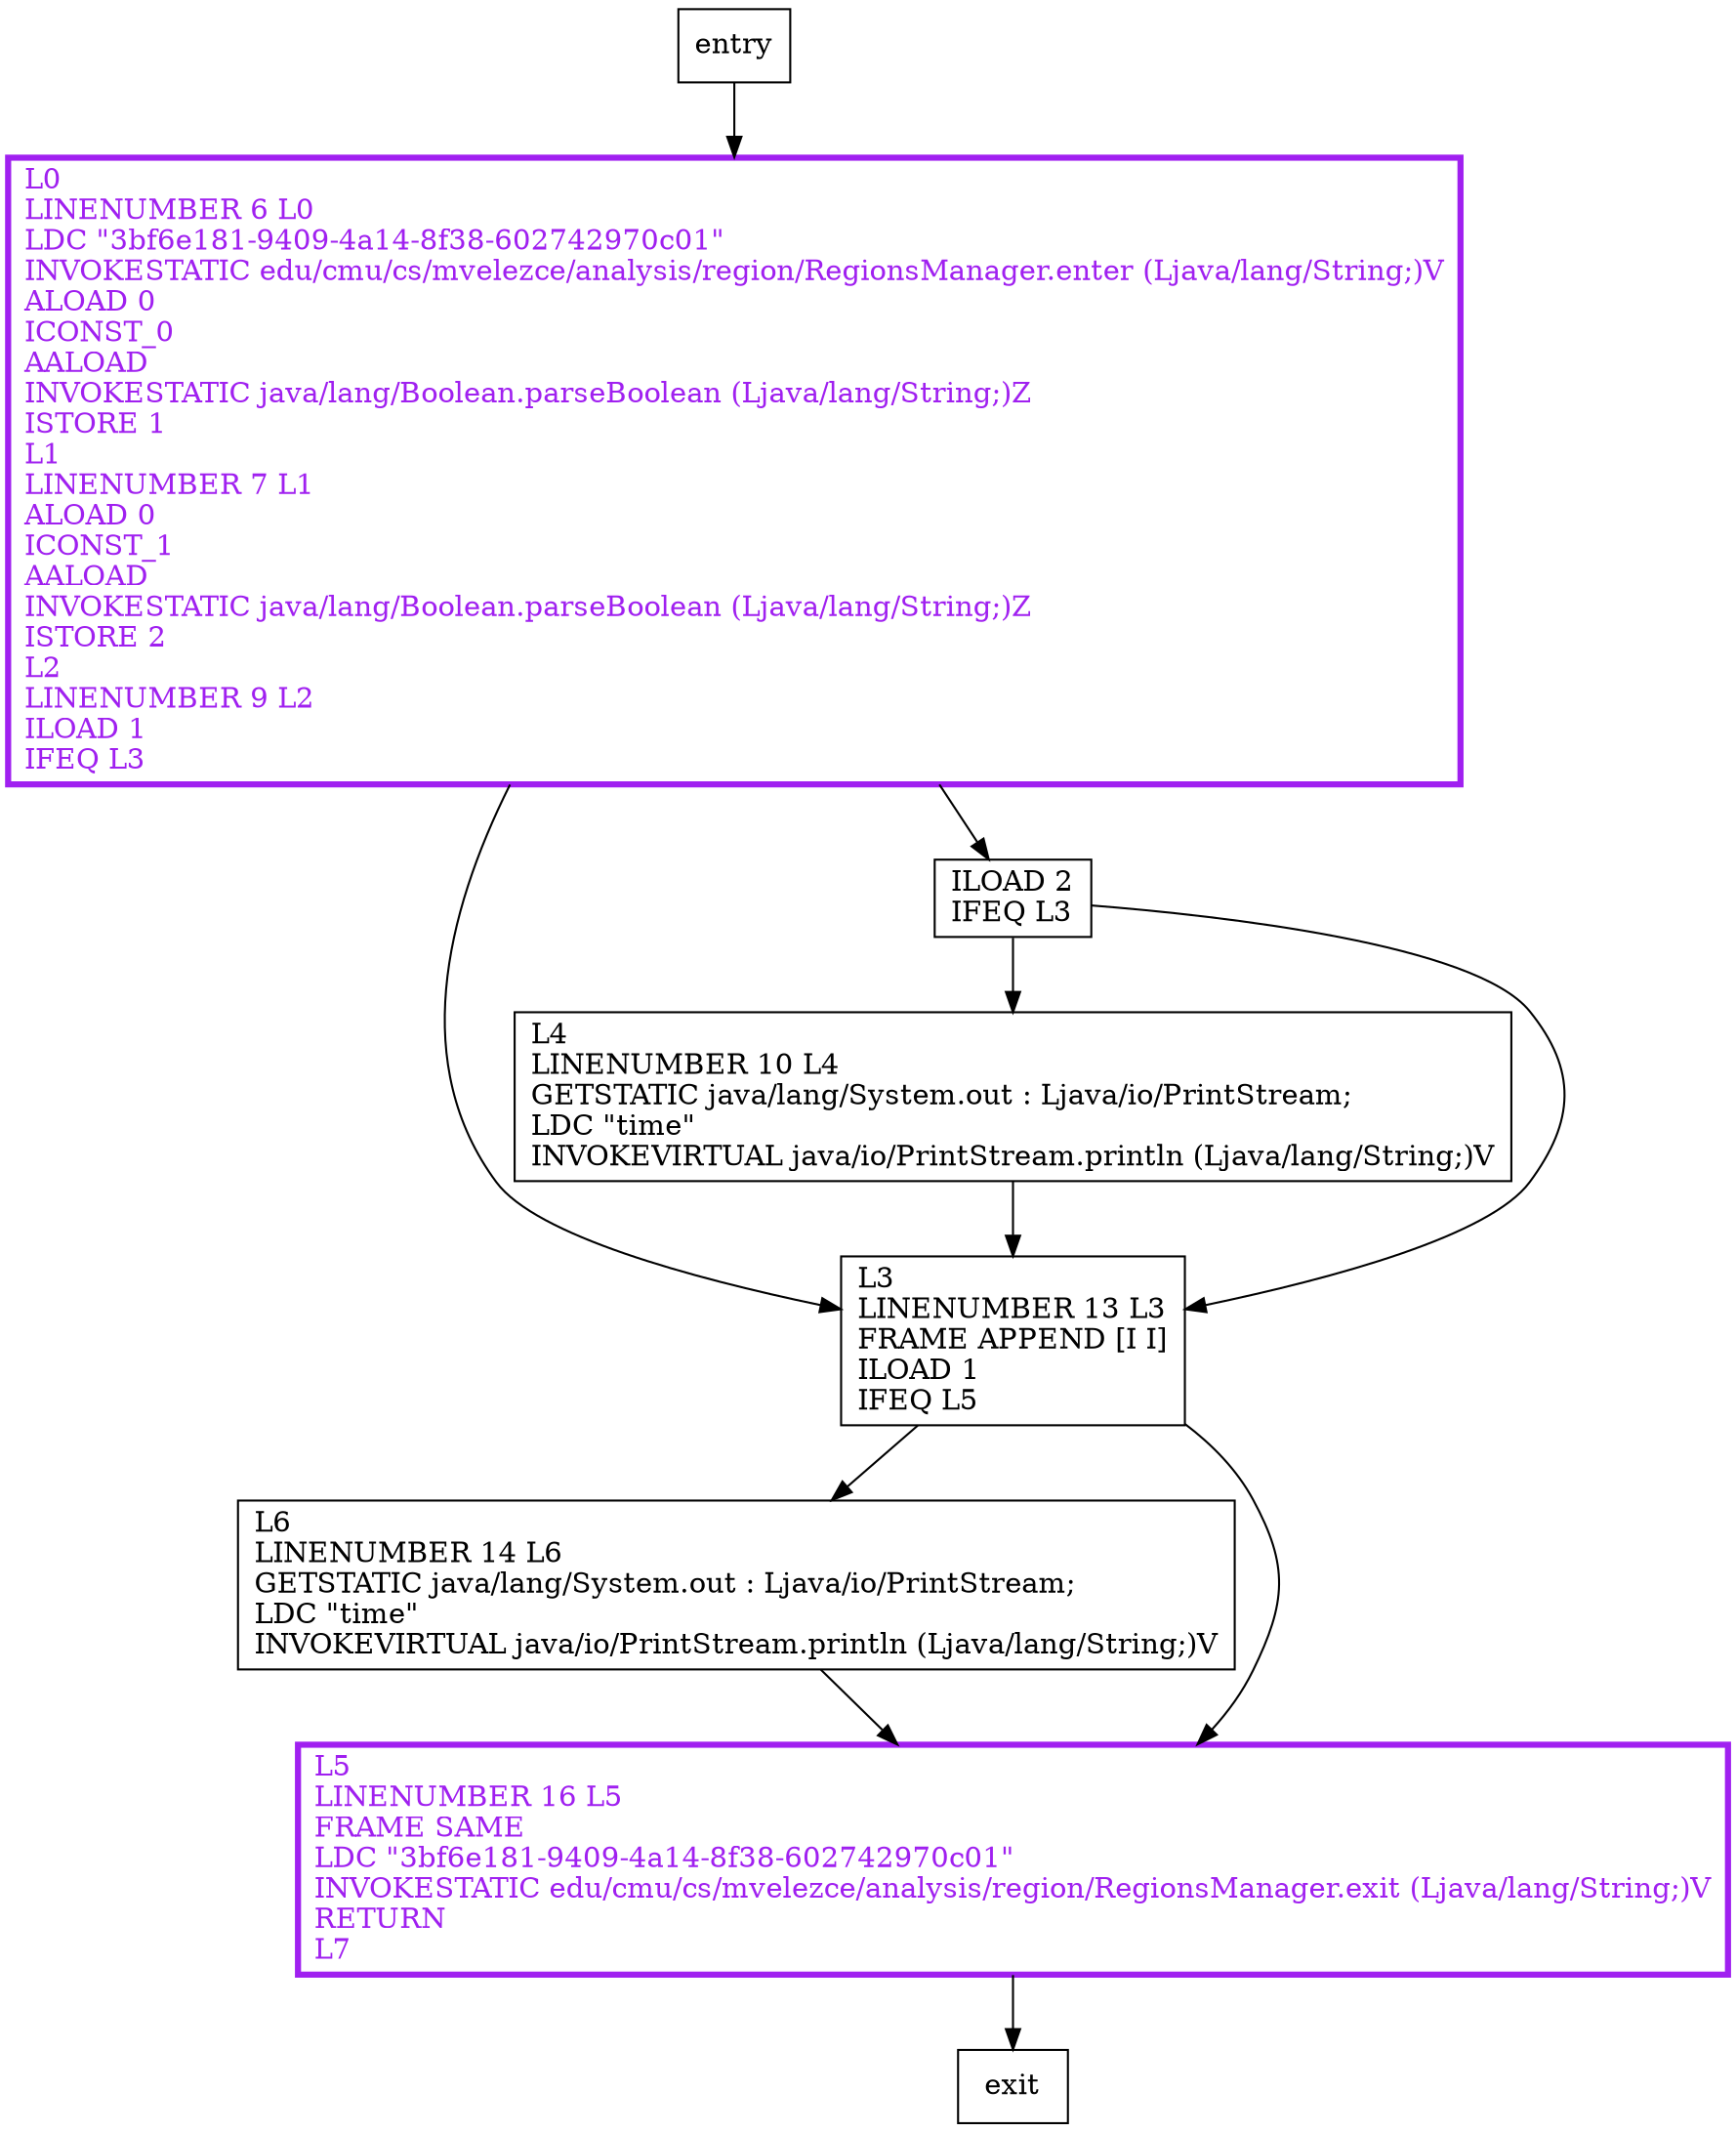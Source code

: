 digraph main {
node [shape=record];
935176579 [label="L4\lLINENUMBER 10 L4\lGETSTATIC java/lang/System.out : Ljava/io/PrintStream;\lLDC \"time\"\lINVOKEVIRTUAL java/io/PrintStream.println (Ljava/lang/String;)V\l"];
302112868 [label="L6\lLINENUMBER 14 L6\lGETSTATIC java/lang/System.out : Ljava/io/PrintStream;\lLDC \"time\"\lINVOKEVIRTUAL java/io/PrintStream.println (Ljava/lang/String;)V\l"];
2104246393 [label="L0\lLINENUMBER 6 L0\lLDC \"3bf6e181-9409-4a14-8f38-602742970c01\"\lINVOKESTATIC edu/cmu/cs/mvelezce/analysis/region/RegionsManager.enter (Ljava/lang/String;)V\lALOAD 0\lICONST_0\lAALOAD\lINVOKESTATIC java/lang/Boolean.parseBoolean (Ljava/lang/String;)Z\lISTORE 1\lL1\lLINENUMBER 7 L1\lALOAD 0\lICONST_1\lAALOAD\lINVOKESTATIC java/lang/Boolean.parseBoolean (Ljava/lang/String;)Z\lISTORE 2\lL2\lLINENUMBER 9 L2\lILOAD 1\lIFEQ L3\l"];
70435057 [label="L3\lLINENUMBER 13 L3\lFRAME APPEND [I I]\lILOAD 1\lIFEQ L5\l"];
676153477 [label="L5\lLINENUMBER 16 L5\lFRAME SAME\lLDC \"3bf6e181-9409-4a14-8f38-602742970c01\"\lINVOKESTATIC edu/cmu/cs/mvelezce/analysis/region/RegionsManager.exit (Ljava/lang/String;)V\lRETURN\lL7\l"];
1617646499 [label="ILOAD 2\lIFEQ L3\l"];
entry;
exit;
entry -> 2104246393;
935176579 -> 70435057;
302112868 -> 676153477;
2104246393 -> 70435057;
2104246393 -> 1617646499;
70435057 -> 302112868;
70435057 -> 676153477;
676153477 -> exit;
1617646499 -> 935176579;
1617646499 -> 70435057;
2104246393[fontcolor="purple", penwidth=3, color="purple"];
676153477[fontcolor="purple", penwidth=3, color="purple"];
}
